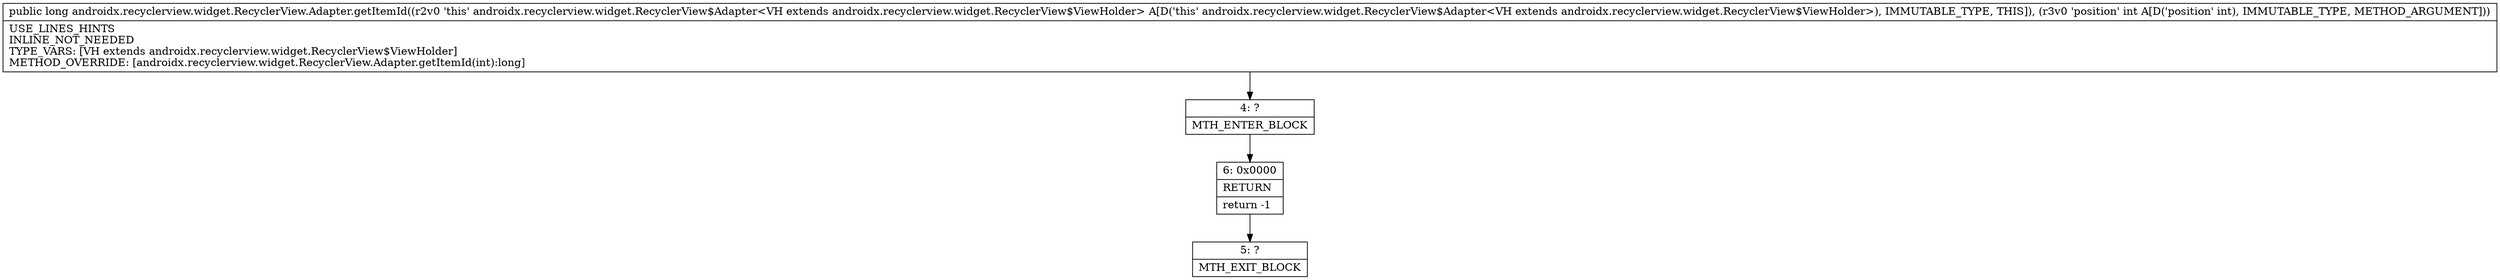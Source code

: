 digraph "CFG forandroidx.recyclerview.widget.RecyclerView.Adapter.getItemId(I)J" {
Node_4 [shape=record,label="{4\:\ ?|MTH_ENTER_BLOCK\l}"];
Node_6 [shape=record,label="{6\:\ 0x0000|RETURN\l|return \-1\l}"];
Node_5 [shape=record,label="{5\:\ ?|MTH_EXIT_BLOCK\l}"];
MethodNode[shape=record,label="{public long androidx.recyclerview.widget.RecyclerView.Adapter.getItemId((r2v0 'this' androidx.recyclerview.widget.RecyclerView$Adapter\<VH extends androidx.recyclerview.widget.RecyclerView$ViewHolder\> A[D('this' androidx.recyclerview.widget.RecyclerView$Adapter\<VH extends androidx.recyclerview.widget.RecyclerView$ViewHolder\>), IMMUTABLE_TYPE, THIS]), (r3v0 'position' int A[D('position' int), IMMUTABLE_TYPE, METHOD_ARGUMENT]))  | USE_LINES_HINTS\lINLINE_NOT_NEEDED\lTYPE_VARS: [VH extends androidx.recyclerview.widget.RecyclerView$ViewHolder]\lMETHOD_OVERRIDE: [androidx.recyclerview.widget.RecyclerView.Adapter.getItemId(int):long]\l}"];
MethodNode -> Node_4;Node_4 -> Node_6;
Node_6 -> Node_5;
}

